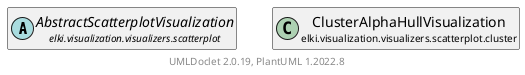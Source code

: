 @startuml
    remove .*\.(Instance|Par|Parameterizer|Factory)$
    set namespaceSeparator none
    hide empty fields
    hide empty methods

    class "<size:14>ClusterAlphaHullVisualization.Instance\n<size:10>elki.visualization.visualizers.scatterplot.cluster" as elki.visualization.visualizers.scatterplot.cluster.ClusterAlphaHullVisualization.Instance [[ClusterAlphaHullVisualization.Instance.html]] {
        {static} +CLUSTERHULL: String
        +Instance(VisualizerContext, VisualizationTask, VisualizationPlot, double, double, Projection)
        +fullRedraw(): void
        -addRecursively(ArrayList<double[]>, Hierarchy<Cluster<Model>>, Cluster<Model>): double
        -addCSSClasses(SVGPlot, int, double): void
    }

    abstract class "<size:14>AbstractScatterplotVisualization\n<size:10>elki.visualization.visualizers.scatterplot" as elki.visualization.visualizers.scatterplot.AbstractScatterplotVisualization [[../AbstractScatterplotVisualization.html]]
    class "<size:14>ClusterAlphaHullVisualization\n<size:10>elki.visualization.visualizers.scatterplot.cluster" as elki.visualization.visualizers.scatterplot.cluster.ClusterAlphaHullVisualization [[ClusterAlphaHullVisualization.html]]

    elki.visualization.visualizers.scatterplot.AbstractScatterplotVisualization <|-- elki.visualization.visualizers.scatterplot.cluster.ClusterAlphaHullVisualization.Instance
    elki.visualization.visualizers.scatterplot.cluster.ClusterAlphaHullVisualization +-- elki.visualization.visualizers.scatterplot.cluster.ClusterAlphaHullVisualization.Instance

    center footer UMLDoclet 2.0.19, PlantUML 1.2022.8
@enduml
